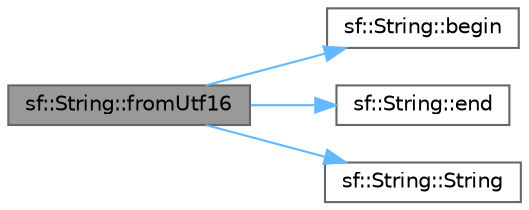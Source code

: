 digraph "sf::String::fromUtf16"
{
 // LATEX_PDF_SIZE
  bgcolor="transparent";
  edge [fontname=Helvetica,fontsize=10,labelfontname=Helvetica,labelfontsize=10];
  node [fontname=Helvetica,fontsize=10,shape=box,height=0.2,width=0.4];
  rankdir="LR";
  Node1 [id="Node000001",label="sf::String::fromUtf16",height=0.2,width=0.4,color="gray40", fillcolor="grey60", style="filled", fontcolor="black",tooltip="Create a new sf::String from a UTF-16 encoded string."];
  Node1 -> Node2 [id="edge1_Node000001_Node000002",color="steelblue1",style="solid",tooltip=" "];
  Node2 [id="Node000002",label="sf::String::begin",height=0.2,width=0.4,color="grey40", fillcolor="white", style="filled",URL="$classsf_1_1_string.html#a8ec30ddc08e3a6bd11c99aed782f6dfe",tooltip="Return an iterator to the beginning of the string."];
  Node1 -> Node3 [id="edge2_Node000001_Node000003",color="steelblue1",style="solid",tooltip=" "];
  Node3 [id="Node000003",label="sf::String::end",height=0.2,width=0.4,color="grey40", fillcolor="white", style="filled",URL="$classsf_1_1_string.html#ac823012f39cb6f61100418876e99d53b",tooltip="Return an iterator to the end of the string."];
  Node1 -> Node4 [id="edge3_Node000001_Node000004",color="steelblue1",style="solid",tooltip=" "];
  Node4 [id="Node000004",label="sf::String::String",height=0.2,width=0.4,color="grey40", fillcolor="white", style="filled",URL="$classsf_1_1_string.html#a9563a4e93f692e0c8e8702b374ef8692",tooltip="Default constructor."];
}
